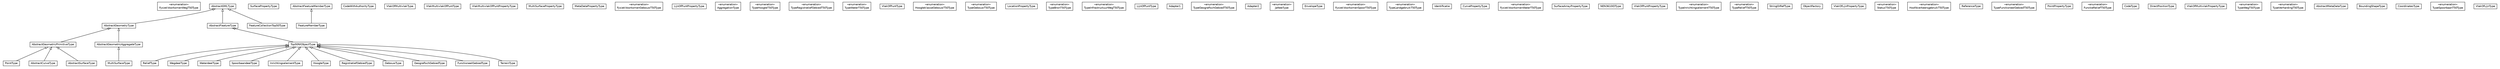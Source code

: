 #!/usr/local/bin/dot
#
# Class diagram 
# Generated by UMLGraph version R5_6-24-gf6e263 (http://www.umlgraph.org/)
#

digraph G {
	edge [fontname="Helvetica",fontsize=10,labelfontname="Helvetica",labelfontsize=10];
	node [fontname="Helvetica",fontsize=10,shape=plaintext];
	nodesep=0.25;
	ranksep=0.5;
	// nl.b3p.topnl.top50nl.FysiekVoorkomenWegT50Type
	c1761 [label=<<table title="nl.b3p.topnl.top50nl.FysiekVoorkomenWegT50Type" border="0" cellborder="1" cellspacing="0" cellpadding="2" port="p" href="./FysiekVoorkomenWegT50Type.html">
		<tr><td><table border="0" cellspacing="0" cellpadding="1">
<tr><td align="center" balign="center"> &#171;enumeration&#187; </td></tr>
<tr><td align="center" balign="center"> FysiekVoorkomenWegT50Type </td></tr>
		</table></td></tr>
		</table>>, URL="./FysiekVoorkomenWegT50Type.html", fontname="Helvetica", fontcolor="black", fontsize=10.0];
	// nl.b3p.topnl.top50nl.AbstractGeometricPrimitiveType
	c1762 [label=<<table title="nl.b3p.topnl.top50nl.AbstractGeometricPrimitiveType" border="0" cellborder="1" cellspacing="0" cellpadding="2" port="p" href="./AbstractGeometricPrimitiveType.html">
		<tr><td><table border="0" cellspacing="0" cellpadding="1">
<tr><td align="center" balign="center"><font face="Helvetica-Oblique"> AbstractGeometricPrimitiveType </font></td></tr>
		</table></td></tr>
		</table>>, URL="./AbstractGeometricPrimitiveType.html", fontname="Helvetica", fontcolor="black", fontsize=10.0];
	// nl.b3p.topnl.top50nl.SurfacePropertyType
	c1763 [label=<<table title="nl.b3p.topnl.top50nl.SurfacePropertyType" border="0" cellborder="1" cellspacing="0" cellpadding="2" port="p" href="./SurfacePropertyType.html">
		<tr><td><table border="0" cellspacing="0" cellpadding="1">
<tr><td align="center" balign="center"> SurfacePropertyType </td></tr>
		</table></td></tr>
		</table>>, URL="./SurfacePropertyType.html", fontname="Helvetica", fontcolor="black", fontsize=10.0];
	// nl.b3p.topnl.top50nl.FeatureMemberType
	c1764 [label=<<table title="nl.b3p.topnl.top50nl.FeatureMemberType" border="0" cellborder="1" cellspacing="0" cellpadding="2" port="p" href="./FeatureMemberType.html">
		<tr><td><table border="0" cellspacing="0" cellpadding="1">
<tr><td align="center" balign="center"> FeatureMemberType </td></tr>
		</table></td></tr>
		</table>>, URL="./FeatureMemberType.html", fontname="Helvetica", fontcolor="black", fontsize=10.0];
	// nl.b3p.topnl.top50nl.CodeWithAuthorityType
	c1765 [label=<<table title="nl.b3p.topnl.top50nl.CodeWithAuthorityType" border="0" cellborder="1" cellspacing="0" cellpadding="2" port="p" href="./CodeWithAuthorityType.html">
		<tr><td><table border="0" cellspacing="0" cellpadding="1">
<tr><td align="center" balign="center"> CodeWithAuthorityType </td></tr>
		</table></td></tr>
		</table>>, URL="./CodeWithAuthorityType.html", fontname="Helvetica", fontcolor="black", fontsize=10.0];
	// nl.b3p.topnl.top50nl.AbstractFeatureMemberType
	c1766 [label=<<table title="nl.b3p.topnl.top50nl.AbstractFeatureMemberType" border="0" cellborder="1" cellspacing="0" cellpadding="2" port="p" href="./AbstractFeatureMemberType.html">
		<tr><td><table border="0" cellspacing="0" cellpadding="1">
<tr><td align="center" balign="center"><font face="Helvetica-Oblique"> AbstractFeatureMemberType </font></td></tr>
		</table></td></tr>
		</table>>, URL="./AbstractFeatureMemberType.html", fontname="Helvetica", fontcolor="black", fontsize=10.0];
	// nl.b3p.topnl.top50nl.VlakOfMultivlakType
	c1767 [label=<<table title="nl.b3p.topnl.top50nl.VlakOfMultivlakType" border="0" cellborder="1" cellspacing="0" cellpadding="2" port="p" href="./VlakOfMultivlakType.html">
		<tr><td><table border="0" cellspacing="0" cellpadding="1">
<tr><td align="center" balign="center"> VlakOfMultivlakType </td></tr>
		</table></td></tr>
		</table>>, URL="./VlakOfMultivlakType.html", fontname="Helvetica", fontcolor="black", fontsize=10.0];
	// nl.b3p.topnl.top50nl.VlakMultivlakOfPuntType
	c1768 [label=<<table title="nl.b3p.topnl.top50nl.VlakMultivlakOfPuntType" border="0" cellborder="1" cellspacing="0" cellpadding="2" port="p" href="./VlakMultivlakOfPuntType.html">
		<tr><td><table border="0" cellspacing="0" cellpadding="1">
<tr><td align="center" balign="center"> VlakMultivlakOfPuntType </td></tr>
		</table></td></tr>
		</table>>, URL="./VlakMultivlakOfPuntType.html", fontname="Helvetica", fontcolor="black", fontsize=10.0];
	// nl.b3p.topnl.top50nl.VlakMultivlakOfPuntPropertyType
	c1769 [label=<<table title="nl.b3p.topnl.top50nl.VlakMultivlakOfPuntPropertyType" border="0" cellborder="1" cellspacing="0" cellpadding="2" port="p" href="./VlakMultivlakOfPuntPropertyType.html">
		<tr><td><table border="0" cellspacing="0" cellpadding="1">
<tr><td align="center" balign="center"> VlakMultivlakOfPuntPropertyType </td></tr>
		</table></td></tr>
		</table>>, URL="./VlakMultivlakOfPuntPropertyType.html", fontname="Helvetica", fontcolor="black", fontsize=10.0];
	// nl.b3p.topnl.top50nl.MultiSurfacePropertyType
	c1770 [label=<<table title="nl.b3p.topnl.top50nl.MultiSurfacePropertyType" border="0" cellborder="1" cellspacing="0" cellpadding="2" port="p" href="./MultiSurfacePropertyType.html">
		<tr><td><table border="0" cellspacing="0" cellpadding="1">
<tr><td align="center" balign="center"> MultiSurfacePropertyType </td></tr>
		</table></td></tr>
		</table>>, URL="./MultiSurfacePropertyType.html", fontname="Helvetica", fontcolor="black", fontsize=10.0];
	// nl.b3p.topnl.top50nl.PointType
	c1771 [label=<<table title="nl.b3p.topnl.top50nl.PointType" border="0" cellborder="1" cellspacing="0" cellpadding="2" port="p" href="./PointType.html">
		<tr><td><table border="0" cellspacing="0" cellpadding="1">
<tr><td align="center" balign="center"> PointType </td></tr>
		</table></td></tr>
		</table>>, URL="./PointType.html", fontname="Helvetica", fontcolor="black", fontsize=10.0];
	// nl.b3p.topnl.top50nl.MetaDataPropertyType
	c1772 [label=<<table title="nl.b3p.topnl.top50nl.MetaDataPropertyType" border="0" cellborder="1" cellspacing="0" cellpadding="2" port="p" href="./MetaDataPropertyType.html">
		<tr><td><table border="0" cellspacing="0" cellpadding="1">
<tr><td align="center" balign="center"> MetaDataPropertyType </td></tr>
		</table></td></tr>
		</table>>, URL="./MetaDataPropertyType.html", fontname="Helvetica", fontcolor="black", fontsize=10.0];
	// nl.b3p.topnl.top50nl.FysiekVoorkomenGebouwT50Type
	c1773 [label=<<table title="nl.b3p.topnl.top50nl.FysiekVoorkomenGebouwT50Type" border="0" cellborder="1" cellspacing="0" cellpadding="2" port="p" href="./FysiekVoorkomenGebouwT50Type.html">
		<tr><td><table border="0" cellspacing="0" cellpadding="1">
<tr><td align="center" balign="center"> &#171;enumeration&#187; </td></tr>
<tr><td align="center" balign="center"> FysiekVoorkomenGebouwT50Type </td></tr>
		</table></td></tr>
		</table>>, URL="./FysiekVoorkomenGebouwT50Type.html", fontname="Helvetica", fontcolor="black", fontsize=10.0];
	// nl.b3p.topnl.top50nl.LijnOfPuntPropertyType
	c1774 [label=<<table title="nl.b3p.topnl.top50nl.LijnOfPuntPropertyType" border="0" cellborder="1" cellspacing="0" cellpadding="2" port="p" href="./LijnOfPuntPropertyType.html">
		<tr><td><table border="0" cellspacing="0" cellpadding="1">
<tr><td align="center" balign="center"> LijnOfPuntPropertyType </td></tr>
		</table></td></tr>
		</table>>, URL="./LijnOfPuntPropertyType.html", fontname="Helvetica", fontcolor="black", fontsize=10.0];
	// nl.b3p.topnl.top50nl.AggregationType
	c1775 [label=<<table title="nl.b3p.topnl.top50nl.AggregationType" border="0" cellborder="1" cellspacing="0" cellpadding="2" port="p" href="./AggregationType.html">
		<tr><td><table border="0" cellspacing="0" cellpadding="1">
<tr><td align="center" balign="center"> &#171;enumeration&#187; </td></tr>
<tr><td align="center" balign="center"> AggregationType </td></tr>
		</table></td></tr>
		</table>>, URL="./AggregationType.html", fontname="Helvetica", fontcolor="black", fontsize=10.0];
	// nl.b3p.topnl.top50nl.AbstractGMLType
	c1776 [label=<<table title="nl.b3p.topnl.top50nl.AbstractGMLType" border="0" cellborder="1" cellspacing="0" cellpadding="2" port="p" href="./AbstractGMLType.html">
		<tr><td><table border="0" cellspacing="0" cellpadding="1">
<tr><td align="center" balign="center"><font face="Helvetica-Oblique"> AbstractGMLType </font></td></tr>
		</table></td></tr>
		</table>>, URL="./AbstractGMLType.html", fontname="Helvetica", fontcolor="black", fontsize=10.0];
	// nl.b3p.topnl.top50nl.TypeHoogteT50Type
	c1777 [label=<<table title="nl.b3p.topnl.top50nl.TypeHoogteT50Type" border="0" cellborder="1" cellspacing="0" cellpadding="2" port="p" href="./TypeHoogteT50Type.html">
		<tr><td><table border="0" cellspacing="0" cellpadding="1">
<tr><td align="center" balign="center"> &#171;enumeration&#187; </td></tr>
<tr><td align="center" balign="center"> TypeHoogteT50Type </td></tr>
		</table></td></tr>
		</table>>, URL="./TypeHoogteT50Type.html", fontname="Helvetica", fontcolor="black", fontsize=10.0];
	// nl.b3p.topnl.top50nl.TypeRegistratiefGebiedT50Type
	c1778 [label=<<table title="nl.b3p.topnl.top50nl.TypeRegistratiefGebiedT50Type" border="0" cellborder="1" cellspacing="0" cellpadding="2" port="p" href="./TypeRegistratiefGebiedT50Type.html">
		<tr><td><table border="0" cellspacing="0" cellpadding="1">
<tr><td align="center" balign="center"> &#171;enumeration&#187; </td></tr>
<tr><td align="center" balign="center"> TypeRegistratiefGebiedT50Type </td></tr>
		</table></td></tr>
		</table>>, URL="./TypeRegistratiefGebiedT50Type.html", fontname="Helvetica", fontcolor="black", fontsize=10.0];
	// nl.b3p.topnl.top50nl.TypeWaterT50Type
	c1779 [label=<<table title="nl.b3p.topnl.top50nl.TypeWaterT50Type" border="0" cellborder="1" cellspacing="0" cellpadding="2" port="p" href="./TypeWaterT50Type.html">
		<tr><td><table border="0" cellspacing="0" cellpadding="1">
<tr><td align="center" balign="center"> &#171;enumeration&#187; </td></tr>
<tr><td align="center" balign="center"> TypeWaterT50Type </td></tr>
		</table></td></tr>
		</table>>, URL="./TypeWaterT50Type.html", fontname="Helvetica", fontcolor="black", fontsize=10.0];
	// nl.b3p.topnl.top50nl.AbstractGeometricAggregateType
	c1780 [label=<<table title="nl.b3p.topnl.top50nl.AbstractGeometricAggregateType" border="0" cellborder="1" cellspacing="0" cellpadding="2" port="p" href="./AbstractGeometricAggregateType.html">
		<tr><td><table border="0" cellspacing="0" cellpadding="1">
<tr><td align="center" balign="center"><font face="Helvetica-Oblique"> AbstractGeometricAggregateType </font></td></tr>
		</table></td></tr>
		</table>>, URL="./AbstractGeometricAggregateType.html", fontname="Helvetica", fontcolor="black", fontsize=10.0];
	// nl.b3p.topnl.top50nl.ReliefType
	c1781 [label=<<table title="nl.b3p.topnl.top50nl.ReliefType" border="0" cellborder="1" cellspacing="0" cellpadding="2" port="p" href="./ReliefType.html">
		<tr><td><table border="0" cellspacing="0" cellpadding="1">
<tr><td align="center" balign="center"> ReliefType </td></tr>
		</table></td></tr>
		</table>>, URL="./ReliefType.html", fontname="Helvetica", fontcolor="black", fontsize=10.0];
	// nl.b3p.topnl.top50nl.WegdeelType
	c1782 [label=<<table title="nl.b3p.topnl.top50nl.WegdeelType" border="0" cellborder="1" cellspacing="0" cellpadding="2" port="p" href="./WegdeelType.html">
		<tr><td><table border="0" cellspacing="0" cellpadding="1">
<tr><td align="center" balign="center"> WegdeelType </td></tr>
		</table></td></tr>
		</table>>, URL="./WegdeelType.html", fontname="Helvetica", fontcolor="black", fontsize=10.0];
	// nl.b3p.topnl.top50nl.VlakOfPuntType
	c1783 [label=<<table title="nl.b3p.topnl.top50nl.VlakOfPuntType" border="0" cellborder="1" cellspacing="0" cellpadding="2" port="p" href="./VlakOfPuntType.html">
		<tr><td><table border="0" cellspacing="0" cellpadding="1">
<tr><td align="center" balign="center"> VlakOfPuntType </td></tr>
		</table></td></tr>
		</table>>, URL="./VlakOfPuntType.html", fontname="Helvetica", fontcolor="black", fontsize=10.0];
	// nl.b3p.topnl.top50nl.WaterdeelType
	c1784 [label=<<table title="nl.b3p.topnl.top50nl.WaterdeelType" border="0" cellborder="1" cellspacing="0" cellpadding="2" port="p" href="./WaterdeelType.html">
		<tr><td><table border="0" cellspacing="0" cellpadding="1">
<tr><td align="center" balign="center"> WaterdeelType </td></tr>
		</table></td></tr>
		</table>>, URL="./WaterdeelType.html", fontname="Helvetica", fontcolor="black", fontsize=10.0];
	// nl.b3p.topnl.top50nl.AbstractGeometryType
	c1785 [label=<<table title="nl.b3p.topnl.top50nl.AbstractGeometryType" border="0" cellborder="1" cellspacing="0" cellpadding="2" port="p" href="./AbstractGeometryType.html">
		<tr><td><table border="0" cellspacing="0" cellpadding="1">
<tr><td align="center" balign="center"><font face="Helvetica-Oblique"> AbstractGeometryType </font></td></tr>
		</table></td></tr>
		</table>>, URL="./AbstractGeometryType.html", fontname="Helvetica", fontcolor="black", fontsize=10.0];
	// nl.b3p.topnl.top50nl.AbstractCurveType
	c1786 [label=<<table title="nl.b3p.topnl.top50nl.AbstractCurveType" border="0" cellborder="1" cellspacing="0" cellpadding="2" port="p" href="./AbstractCurveType.html">
		<tr><td><table border="0" cellspacing="0" cellpadding="1">
<tr><td align="center" balign="center"><font face="Helvetica-Oblique"> AbstractCurveType </font></td></tr>
		</table></td></tr>
		</table>>, URL="./AbstractCurveType.html", fontname="Helvetica", fontcolor="black", fontsize=10.0];
	// nl.b3p.topnl.top50nl.HoogteklasseGebouwT50Type
	c1787 [label=<<table title="nl.b3p.topnl.top50nl.HoogteklasseGebouwT50Type" border="0" cellborder="1" cellspacing="0" cellpadding="2" port="p" href="./HoogteklasseGebouwT50Type.html">
		<tr><td><table border="0" cellspacing="0" cellpadding="1">
<tr><td align="center" balign="center"> &#171;enumeration&#187; </td></tr>
<tr><td align="center" balign="center"> HoogteklasseGebouwT50Type </td></tr>
		</table></td></tr>
		</table>>, URL="./HoogteklasseGebouwT50Type.html", fontname="Helvetica", fontcolor="black", fontsize=10.0];
	// nl.b3p.topnl.top50nl.TypeGebouwT50Type
	c1788 [label=<<table title="nl.b3p.topnl.top50nl.TypeGebouwT50Type" border="0" cellborder="1" cellspacing="0" cellpadding="2" port="p" href="./TypeGebouwT50Type.html">
		<tr><td><table border="0" cellspacing="0" cellpadding="1">
<tr><td align="center" balign="center"> &#171;enumeration&#187; </td></tr>
<tr><td align="center" balign="center"> TypeGebouwT50Type </td></tr>
		</table></td></tr>
		</table>>, URL="./TypeGebouwT50Type.html", fontname="Helvetica", fontcolor="black", fontsize=10.0];
	// nl.b3p.topnl.top50nl.SpoorbaandeelType
	c1789 [label=<<table title="nl.b3p.topnl.top50nl.SpoorbaandeelType" border="0" cellborder="1" cellspacing="0" cellpadding="2" port="p" href="./SpoorbaandeelType.html">
		<tr><td><table border="0" cellspacing="0" cellpadding="1">
<tr><td align="center" balign="center"> SpoorbaandeelType </td></tr>
		</table></td></tr>
		</table>>, URL="./SpoorbaandeelType.html", fontname="Helvetica", fontcolor="black", fontsize=10.0];
	// nl.b3p.topnl.top50nl.LocationPropertyType
	c1790 [label=<<table title="nl.b3p.topnl.top50nl.LocationPropertyType" border="0" cellborder="1" cellspacing="0" cellpadding="2" port="p" href="./LocationPropertyType.html">
		<tr><td><table border="0" cellspacing="0" cellpadding="1">
<tr><td align="center" balign="center"> LocationPropertyType </td></tr>
		</table></td></tr>
		</table>>, URL="./LocationPropertyType.html", fontname="Helvetica", fontcolor="black", fontsize=10.0];
	// nl.b3p.topnl.top50nl.TypeBronT50Type
	c1791 [label=<<table title="nl.b3p.topnl.top50nl.TypeBronT50Type" border="0" cellborder="1" cellspacing="0" cellpadding="2" port="p" href="./TypeBronT50Type.html">
		<tr><td><table border="0" cellspacing="0" cellpadding="1">
<tr><td align="center" balign="center"> &#171;enumeration&#187; </td></tr>
<tr><td align="center" balign="center"> TypeBronT50Type </td></tr>
		</table></td></tr>
		</table>>, URL="./TypeBronT50Type.html", fontname="Helvetica", fontcolor="black", fontsize=10.0];
	// nl.b3p.topnl.top50nl.TypeInfrastructuurWegT50Type
	c1792 [label=<<table title="nl.b3p.topnl.top50nl.TypeInfrastructuurWegT50Type" border="0" cellborder="1" cellspacing="0" cellpadding="2" port="p" href="./TypeInfrastructuurWegT50Type.html">
		<tr><td><table border="0" cellspacing="0" cellpadding="1">
<tr><td align="center" balign="center"> &#171;enumeration&#187; </td></tr>
<tr><td align="center" balign="center"> TypeInfrastructuurWegT50Type </td></tr>
		</table></td></tr>
		</table>>, URL="./TypeInfrastructuurWegT50Type.html", fontname="Helvetica", fontcolor="black", fontsize=10.0];
	// nl.b3p.topnl.top50nl.LijnOfPuntType
	c1793 [label=<<table title="nl.b3p.topnl.top50nl.LijnOfPuntType" border="0" cellborder="1" cellspacing="0" cellpadding="2" port="p" href="./LijnOfPuntType.html">
		<tr><td><table border="0" cellspacing="0" cellpadding="1">
<tr><td align="center" balign="center"> LijnOfPuntType </td></tr>
		</table></td></tr>
		</table>>, URL="./LijnOfPuntType.html", fontname="Helvetica", fontcolor="black", fontsize=10.0];
	// nl.b3p.topnl.top50nl.Adapter1
	c1794 [label=<<table title="nl.b3p.topnl.top50nl.Adapter1" border="0" cellborder="1" cellspacing="0" cellpadding="2" port="p" href="./Adapter1.html">
		<tr><td><table border="0" cellspacing="0" cellpadding="1">
<tr><td align="center" balign="center"> Adapter1 </td></tr>
		</table></td></tr>
		</table>>, URL="./Adapter1.html", fontname="Helvetica", fontcolor="black", fontsize=10.0];
	// nl.b3p.topnl.top50nl.TypeGeografischGebiedT50Type
	c1795 [label=<<table title="nl.b3p.topnl.top50nl.TypeGeografischGebiedT50Type" border="0" cellborder="1" cellspacing="0" cellpadding="2" port="p" href="./TypeGeografischGebiedT50Type.html">
		<tr><td><table border="0" cellspacing="0" cellpadding="1">
<tr><td align="center" balign="center"> &#171;enumeration&#187; </td></tr>
<tr><td align="center" balign="center"> TypeGeografischGebiedT50Type </td></tr>
		</table></td></tr>
		</table>>, URL="./TypeGeografischGebiedT50Type.html", fontname="Helvetica", fontcolor="black", fontsize=10.0];
	// nl.b3p.topnl.top50nl.Adapter2
	c1796 [label=<<table title="nl.b3p.topnl.top50nl.Adapter2" border="0" cellborder="1" cellspacing="0" cellpadding="2" port="p" href="./Adapter2.html">
		<tr><td><table border="0" cellspacing="0" cellpadding="1">
<tr><td align="center" balign="center"> Adapter2 </td></tr>
		</table></td></tr>
		</table>>, URL="./Adapter2.html", fontname="Helvetica", fontcolor="black", fontsize=10.0];
	// nl.b3p.topnl.top50nl.JaNeeType
	c1797 [label=<<table title="nl.b3p.topnl.top50nl.JaNeeType" border="0" cellborder="1" cellspacing="0" cellpadding="2" port="p" href="./JaNeeType.html">
		<tr><td><table border="0" cellspacing="0" cellpadding="1">
<tr><td align="center" balign="center"> &#171;enumeration&#187; </td></tr>
<tr><td align="center" balign="center"> JaNeeType </td></tr>
		</table></td></tr>
		</table>>, URL="./JaNeeType.html", fontname="Helvetica", fontcolor="black", fontsize=10.0];
	// nl.b3p.topnl.top50nl.EnvelopeType
	c1798 [label=<<table title="nl.b3p.topnl.top50nl.EnvelopeType" border="0" cellborder="1" cellspacing="0" cellpadding="2" port="p" href="./EnvelopeType.html">
		<tr><td><table border="0" cellspacing="0" cellpadding="1">
<tr><td align="center" balign="center"> EnvelopeType </td></tr>
		</table></td></tr>
		</table>>, URL="./EnvelopeType.html", fontname="Helvetica", fontcolor="black", fontsize=10.0];
	// nl.b3p.topnl.top50nl.InrichtingselementType
	c1799 [label=<<table title="nl.b3p.topnl.top50nl.InrichtingselementType" border="0" cellborder="1" cellspacing="0" cellpadding="2" port="p" href="./InrichtingselementType.html">
		<tr><td><table border="0" cellspacing="0" cellpadding="1">
<tr><td align="center" balign="center"> InrichtingselementType </td></tr>
		</table></td></tr>
		</table>>, URL="./InrichtingselementType.html", fontname="Helvetica", fontcolor="black", fontsize=10.0];
	// nl.b3p.topnl.top50nl.FysiekVoorkomenSpoorT50Type
	c1800 [label=<<table title="nl.b3p.topnl.top50nl.FysiekVoorkomenSpoorT50Type" border="0" cellborder="1" cellspacing="0" cellpadding="2" port="p" href="./FysiekVoorkomenSpoorT50Type.html">
		<tr><td><table border="0" cellspacing="0" cellpadding="1">
<tr><td align="center" balign="center"> &#171;enumeration&#187; </td></tr>
<tr><td align="center" balign="center"> FysiekVoorkomenSpoorT50Type </td></tr>
		</table></td></tr>
		</table>>, URL="./FysiekVoorkomenSpoorT50Type.html", fontname="Helvetica", fontcolor="black", fontsize=10.0];
	// nl.b3p.topnl.top50nl.TypeLandgebruikT50Type
	c1801 [label=<<table title="nl.b3p.topnl.top50nl.TypeLandgebruikT50Type" border="0" cellborder="1" cellspacing="0" cellpadding="2" port="p" href="./TypeLandgebruikT50Type.html">
		<tr><td><table border="0" cellspacing="0" cellpadding="1">
<tr><td align="center" balign="center"> &#171;enumeration&#187; </td></tr>
<tr><td align="center" balign="center"> TypeLandgebruikT50Type </td></tr>
		</table></td></tr>
		</table>>, URL="./TypeLandgebruikT50Type.html", fontname="Helvetica", fontcolor="black", fontsize=10.0];
	// nl.b3p.topnl.top50nl.Top50NlObjectType
	c1802 [label=<<table title="nl.b3p.topnl.top50nl.Top50NlObjectType" border="0" cellborder="1" cellspacing="0" cellpadding="2" port="p" href="./Top50NlObjectType.html">
		<tr><td><table border="0" cellspacing="0" cellpadding="1">
<tr><td align="center" balign="center"><font face="Helvetica-Oblique"> Top50NlObjectType </font></td></tr>
		</table></td></tr>
		</table>>, URL="./Top50NlObjectType.html", fontname="Helvetica", fontcolor="black", fontsize=10.0];
	// nl.b3p.topnl.top50nl.Top50NlObjectType.Identificatie
	c1803 [label=<<table title="nl.b3p.topnl.top50nl.Top50NlObjectType.Identificatie" border="0" cellborder="1" cellspacing="0" cellpadding="2" port="p" href="./Top50NlObjectType.Identificatie.html">
		<tr><td><table border="0" cellspacing="0" cellpadding="1">
<tr><td align="center" balign="center"> Identificatie </td></tr>
		</table></td></tr>
		</table>>, URL="./Top50NlObjectType.Identificatie.html", fontname="Helvetica", fontcolor="black", fontsize=10.0];
	// nl.b3p.topnl.top50nl.CurvePropertyType
	c1804 [label=<<table title="nl.b3p.topnl.top50nl.CurvePropertyType" border="0" cellborder="1" cellspacing="0" cellpadding="2" port="p" href="./CurvePropertyType.html">
		<tr><td><table border="0" cellspacing="0" cellpadding="1">
<tr><td align="center" balign="center"> CurvePropertyType </td></tr>
		</table></td></tr>
		</table>>, URL="./CurvePropertyType.html", fontname="Helvetica", fontcolor="black", fontsize=10.0];
	// nl.b3p.topnl.top50nl.FysiekVoorkomenWaterT50Type
	c1805 [label=<<table title="nl.b3p.topnl.top50nl.FysiekVoorkomenWaterT50Type" border="0" cellborder="1" cellspacing="0" cellpadding="2" port="p" href="./FysiekVoorkomenWaterT50Type.html">
		<tr><td><table border="0" cellspacing="0" cellpadding="1">
<tr><td align="center" balign="center"> &#171;enumeration&#187; </td></tr>
<tr><td align="center" balign="center"> FysiekVoorkomenWaterT50Type </td></tr>
		</table></td></tr>
		</table>>, URL="./FysiekVoorkomenWaterT50Type.html", fontname="Helvetica", fontcolor="black", fontsize=10.0];
	// nl.b3p.topnl.top50nl.SurfaceArrayPropertyType
	c1806 [label=<<table title="nl.b3p.topnl.top50nl.SurfaceArrayPropertyType" border="0" cellborder="1" cellspacing="0" cellpadding="2" port="p" href="./SurfaceArrayPropertyType.html">
		<tr><td><table border="0" cellspacing="0" cellpadding="1">
<tr><td align="center" balign="center"> SurfaceArrayPropertyType </td></tr>
		</table></td></tr>
		</table>>, URL="./SurfaceArrayPropertyType.html", fontname="Helvetica", fontcolor="black", fontsize=10.0];
	// nl.b3p.topnl.top50nl.NEN3610IDType
	c1807 [label=<<table title="nl.b3p.topnl.top50nl.NEN3610IDType" border="0" cellborder="1" cellspacing="0" cellpadding="2" port="p" href="./NEN3610IDType.html">
		<tr><td><table border="0" cellspacing="0" cellpadding="1">
<tr><td align="center" balign="center"> NEN3610IDType </td></tr>
		</table></td></tr>
		</table>>, URL="./NEN3610IDType.html", fontname="Helvetica", fontcolor="black", fontsize=10.0];
	// nl.b3p.topnl.top50nl.AbstractFeatureType
	c1808 [label=<<table title="nl.b3p.topnl.top50nl.AbstractFeatureType" border="0" cellborder="1" cellspacing="0" cellpadding="2" port="p" href="./AbstractFeatureType.html">
		<tr><td><table border="0" cellspacing="0" cellpadding="1">
<tr><td align="center" balign="center"><font face="Helvetica-Oblique"> AbstractFeatureType </font></td></tr>
		</table></td></tr>
		</table>>, URL="./AbstractFeatureType.html", fontname="Helvetica", fontcolor="black", fontsize=10.0];
	// nl.b3p.topnl.top50nl.VlakOfPuntPropertyType
	c1809 [label=<<table title="nl.b3p.topnl.top50nl.VlakOfPuntPropertyType" border="0" cellborder="1" cellspacing="0" cellpadding="2" port="p" href="./VlakOfPuntPropertyType.html">
		<tr><td><table border="0" cellspacing="0" cellpadding="1">
<tr><td align="center" balign="center"> VlakOfPuntPropertyType </td></tr>
		</table></td></tr>
		</table>>, URL="./VlakOfPuntPropertyType.html", fontname="Helvetica", fontcolor="black", fontsize=10.0];
	// nl.b3p.topnl.top50nl.TypeInrichtingselementT50Type
	c1810 [label=<<table title="nl.b3p.topnl.top50nl.TypeInrichtingselementT50Type" border="0" cellborder="1" cellspacing="0" cellpadding="2" port="p" href="./TypeInrichtingselementT50Type.html">
		<tr><td><table border="0" cellspacing="0" cellpadding="1">
<tr><td align="center" balign="center"> &#171;enumeration&#187; </td></tr>
<tr><td align="center" balign="center"> TypeInrichtingselementT50Type </td></tr>
		</table></td></tr>
		</table>>, URL="./TypeInrichtingselementT50Type.html", fontname="Helvetica", fontcolor="black", fontsize=10.0];
	// nl.b3p.topnl.top50nl.TypeReliefT50Type
	c1811 [label=<<table title="nl.b3p.topnl.top50nl.TypeReliefT50Type" border="0" cellborder="1" cellspacing="0" cellpadding="2" port="p" href="./TypeReliefT50Type.html">
		<tr><td><table border="0" cellspacing="0" cellpadding="1">
<tr><td align="center" balign="center"> &#171;enumeration&#187; </td></tr>
<tr><td align="center" balign="center"> TypeReliefT50Type </td></tr>
		</table></td></tr>
		</table>>, URL="./TypeReliefT50Type.html", fontname="Helvetica", fontcolor="black", fontsize=10.0];
	// nl.b3p.topnl.top50nl.HoogteType
	c1812 [label=<<table title="nl.b3p.topnl.top50nl.HoogteType" border="0" cellborder="1" cellspacing="0" cellpadding="2" port="p" href="./HoogteType.html">
		<tr><td><table border="0" cellspacing="0" cellpadding="1">
<tr><td align="center" balign="center"> HoogteType </td></tr>
		</table></td></tr>
		</table>>, URL="./HoogteType.html", fontname="Helvetica", fontcolor="black", fontsize=10.0];
	// nl.b3p.topnl.top50nl.StringOrRefType
	c1813 [label=<<table title="nl.b3p.topnl.top50nl.StringOrRefType" border="0" cellborder="1" cellspacing="0" cellpadding="2" port="p" href="./StringOrRefType.html">
		<tr><td><table border="0" cellspacing="0" cellpadding="1">
<tr><td align="center" balign="center"> StringOrRefType </td></tr>
		</table></td></tr>
		</table>>, URL="./StringOrRefType.html", fontname="Helvetica", fontcolor="black", fontsize=10.0];
	// nl.b3p.topnl.top50nl.ObjectFactory
	c1814 [label=<<table title="nl.b3p.topnl.top50nl.ObjectFactory" border="0" cellborder="1" cellspacing="0" cellpadding="2" port="p" href="./ObjectFactory.html">
		<tr><td><table border="0" cellspacing="0" cellpadding="1">
<tr><td align="center" balign="center"> ObjectFactory </td></tr>
		</table></td></tr>
		</table>>, URL="./ObjectFactory.html", fontname="Helvetica", fontcolor="black", fontsize=10.0];
	// nl.b3p.topnl.top50nl.VlakOfLijnPropertyType
	c1815 [label=<<table title="nl.b3p.topnl.top50nl.VlakOfLijnPropertyType" border="0" cellborder="1" cellspacing="0" cellpadding="2" port="p" href="./VlakOfLijnPropertyType.html">
		<tr><td><table border="0" cellspacing="0" cellpadding="1">
<tr><td align="center" balign="center"> VlakOfLijnPropertyType </td></tr>
		</table></td></tr>
		</table>>, URL="./VlakOfLijnPropertyType.html", fontname="Helvetica", fontcolor="black", fontsize=10.0];
	// nl.b3p.topnl.top50nl.StatusT50Type
	c1816 [label=<<table title="nl.b3p.topnl.top50nl.StatusT50Type" border="0" cellborder="1" cellspacing="0" cellpadding="2" port="p" href="./StatusT50Type.html">
		<tr><td><table border="0" cellspacing="0" cellpadding="1">
<tr><td align="center" balign="center"> &#171;enumeration&#187; </td></tr>
<tr><td align="center" balign="center"> StatusT50Type </td></tr>
		</table></td></tr>
		</table>>, URL="./StatusT50Type.html", fontname="Helvetica", fontcolor="black", fontsize=10.0];
	// nl.b3p.topnl.top50nl.HoofdverkeersgebruikT50Type
	c1817 [label=<<table title="nl.b3p.topnl.top50nl.HoofdverkeersgebruikT50Type" border="0" cellborder="1" cellspacing="0" cellpadding="2" port="p" href="./HoofdverkeersgebruikT50Type.html">
		<tr><td><table border="0" cellspacing="0" cellpadding="1">
<tr><td align="center" balign="center"> &#171;enumeration&#187; </td></tr>
<tr><td align="center" balign="center"> HoofdverkeersgebruikT50Type </td></tr>
		</table></td></tr>
		</table>>, URL="./HoofdverkeersgebruikT50Type.html", fontname="Helvetica", fontcolor="black", fontsize=10.0];
	// nl.b3p.topnl.top50nl.ReferenceType
	c1818 [label=<<table title="nl.b3p.topnl.top50nl.ReferenceType" border="0" cellborder="1" cellspacing="0" cellpadding="2" port="p" href="./ReferenceType.html">
		<tr><td><table border="0" cellspacing="0" cellpadding="1">
<tr><td align="center" balign="center"> ReferenceType </td></tr>
		</table></td></tr>
		</table>>, URL="./ReferenceType.html", fontname="Helvetica", fontcolor="black", fontsize=10.0];
	// nl.b3p.topnl.top50nl.TypeFunctioneelGebiedT50Type
	c1819 [label=<<table title="nl.b3p.topnl.top50nl.TypeFunctioneelGebiedT50Type" border="0" cellborder="1" cellspacing="0" cellpadding="2" port="p" href="./TypeFunctioneelGebiedT50Type.html">
		<tr><td><table border="0" cellspacing="0" cellpadding="1">
<tr><td align="center" balign="center"> &#171;enumeration&#187; </td></tr>
<tr><td align="center" balign="center"> TypeFunctioneelGebiedT50Type </td></tr>
		</table></td></tr>
		</table>>, URL="./TypeFunctioneelGebiedT50Type.html", fontname="Helvetica", fontcolor="black", fontsize=10.0];
	// nl.b3p.topnl.top50nl.PointPropertyType
	c1820 [label=<<table title="nl.b3p.topnl.top50nl.PointPropertyType" border="0" cellborder="1" cellspacing="0" cellpadding="2" port="p" href="./PointPropertyType.html">
		<tr><td><table border="0" cellspacing="0" cellpadding="1">
<tr><td align="center" balign="center"> PointPropertyType </td></tr>
		</table></td></tr>
		</table>>, URL="./PointPropertyType.html", fontname="Helvetica", fontcolor="black", fontsize=10.0];
	// nl.b3p.topnl.top50nl.FunctieReliefT50Type
	c1821 [label=<<table title="nl.b3p.topnl.top50nl.FunctieReliefT50Type" border="0" cellborder="1" cellspacing="0" cellpadding="2" port="p" href="./FunctieReliefT50Type.html">
		<tr><td><table border="0" cellspacing="0" cellpadding="1">
<tr><td align="center" balign="center"> &#171;enumeration&#187; </td></tr>
<tr><td align="center" balign="center"> FunctieReliefT50Type </td></tr>
		</table></td></tr>
		</table>>, URL="./FunctieReliefT50Type.html", fontname="Helvetica", fontcolor="black", fontsize=10.0];
	// nl.b3p.topnl.top50nl.MultiSurfaceType
	c1822 [label=<<table title="nl.b3p.topnl.top50nl.MultiSurfaceType" border="0" cellborder="1" cellspacing="0" cellpadding="2" port="p" href="./MultiSurfaceType.html">
		<tr><td><table border="0" cellspacing="0" cellpadding="1">
<tr><td align="center" balign="center"> MultiSurfaceType </td></tr>
		</table></td></tr>
		</table>>, URL="./MultiSurfaceType.html", fontname="Helvetica", fontcolor="black", fontsize=10.0];
	// nl.b3p.topnl.top50nl.CodeType
	c1823 [label=<<table title="nl.b3p.topnl.top50nl.CodeType" border="0" cellborder="1" cellspacing="0" cellpadding="2" port="p" href="./CodeType.html">
		<tr><td><table border="0" cellspacing="0" cellpadding="1">
<tr><td align="center" balign="center"> CodeType </td></tr>
		</table></td></tr>
		</table>>, URL="./CodeType.html", fontname="Helvetica", fontcolor="black", fontsize=10.0];
	// nl.b3p.topnl.top50nl.DirectPositionType
	c1824 [label=<<table title="nl.b3p.topnl.top50nl.DirectPositionType" border="0" cellborder="1" cellspacing="0" cellpadding="2" port="p" href="./DirectPositionType.html">
		<tr><td><table border="0" cellspacing="0" cellpadding="1">
<tr><td align="center" balign="center"> DirectPositionType </td></tr>
		</table></td></tr>
		</table>>, URL="./DirectPositionType.html", fontname="Helvetica", fontcolor="black", fontsize=10.0];
	// nl.b3p.topnl.top50nl.VlakOfMultivlakPropertyType
	c1825 [label=<<table title="nl.b3p.topnl.top50nl.VlakOfMultivlakPropertyType" border="0" cellborder="1" cellspacing="0" cellpadding="2" port="p" href="./VlakOfMultivlakPropertyType.html">
		<tr><td><table border="0" cellspacing="0" cellpadding="1">
<tr><td align="center" balign="center"> VlakOfMultivlakPropertyType </td></tr>
		</table></td></tr>
		</table>>, URL="./VlakOfMultivlakPropertyType.html", fontname="Helvetica", fontcolor="black", fontsize=10.0];
	// nl.b3p.topnl.top50nl.TypeWegT50Type
	c1826 [label=<<table title="nl.b3p.topnl.top50nl.TypeWegT50Type" border="0" cellborder="1" cellspacing="0" cellpadding="2" port="p" href="./TypeWegT50Type.html">
		<tr><td><table border="0" cellspacing="0" cellpadding="1">
<tr><td align="center" balign="center"> &#171;enumeration&#187; </td></tr>
<tr><td align="center" balign="center"> TypeWegT50Type </td></tr>
		</table></td></tr>
		</table>>, URL="./TypeWegT50Type.html", fontname="Helvetica", fontcolor="black", fontsize=10.0];
	// nl.b3p.topnl.top50nl.AbstractSurfaceType
	c1827 [label=<<table title="nl.b3p.topnl.top50nl.AbstractSurfaceType" border="0" cellborder="1" cellspacing="0" cellpadding="2" port="p" href="./AbstractSurfaceType.html">
		<tr><td><table border="0" cellspacing="0" cellpadding="1">
<tr><td align="center" balign="center"><font face="Helvetica-Oblique"> AbstractSurfaceType </font></td></tr>
		</table></td></tr>
		</table>>, URL="./AbstractSurfaceType.html", fontname="Helvetica", fontcolor="black", fontsize=10.0];
	// nl.b3p.topnl.top50nl.TypeVerhardingT50Type
	c1828 [label=<<table title="nl.b3p.topnl.top50nl.TypeVerhardingT50Type" border="0" cellborder="1" cellspacing="0" cellpadding="2" port="p" href="./TypeVerhardingT50Type.html">
		<tr><td><table border="0" cellspacing="0" cellpadding="1">
<tr><td align="center" balign="center"> &#171;enumeration&#187; </td></tr>
<tr><td align="center" balign="center"> TypeVerhardingT50Type </td></tr>
		</table></td></tr>
		</table>>, URL="./TypeVerhardingT50Type.html", fontname="Helvetica", fontcolor="black", fontsize=10.0];
	// nl.b3p.topnl.top50nl.RegistratiefGebiedType
	c1829 [label=<<table title="nl.b3p.topnl.top50nl.RegistratiefGebiedType" border="0" cellborder="1" cellspacing="0" cellpadding="2" port="p" href="./RegistratiefGebiedType.html">
		<tr><td><table border="0" cellspacing="0" cellpadding="1">
<tr><td align="center" balign="center"> RegistratiefGebiedType </td></tr>
		</table></td></tr>
		</table>>, URL="./RegistratiefGebiedType.html", fontname="Helvetica", fontcolor="black", fontsize=10.0];
	// nl.b3p.topnl.top50nl.AbstractMetaDataType
	c1830 [label=<<table title="nl.b3p.topnl.top50nl.AbstractMetaDataType" border="0" cellborder="1" cellspacing="0" cellpadding="2" port="p" href="./AbstractMetaDataType.html">
		<tr><td><table border="0" cellspacing="0" cellpadding="1">
<tr><td align="center" balign="center"><font face="Helvetica-Oblique"> AbstractMetaDataType </font></td></tr>
		</table></td></tr>
		</table>>, URL="./AbstractMetaDataType.html", fontname="Helvetica", fontcolor="black", fontsize=10.0];
	// nl.b3p.topnl.top50nl.GebouwType
	c1831 [label=<<table title="nl.b3p.topnl.top50nl.GebouwType" border="0" cellborder="1" cellspacing="0" cellpadding="2" port="p" href="./GebouwType.html">
		<tr><td><table border="0" cellspacing="0" cellpadding="1">
<tr><td align="center" balign="center"> GebouwType </td></tr>
		</table></td></tr>
		</table>>, URL="./GebouwType.html", fontname="Helvetica", fontcolor="black", fontsize=10.0];
	// nl.b3p.topnl.top50nl.GeografischGebiedType
	c1832 [label=<<table title="nl.b3p.topnl.top50nl.GeografischGebiedType" border="0" cellborder="1" cellspacing="0" cellpadding="2" port="p" href="./GeografischGebiedType.html">
		<tr><td><table border="0" cellspacing="0" cellpadding="1">
<tr><td align="center" balign="center"> GeografischGebiedType </td></tr>
		</table></td></tr>
		</table>>, URL="./GeografischGebiedType.html", fontname="Helvetica", fontcolor="black", fontsize=10.0];
	// nl.b3p.topnl.top50nl.BoundingShapeType
	c1833 [label=<<table title="nl.b3p.topnl.top50nl.BoundingShapeType" border="0" cellborder="1" cellspacing="0" cellpadding="2" port="p" href="./BoundingShapeType.html">
		<tr><td><table border="0" cellspacing="0" cellpadding="1">
<tr><td align="center" balign="center"> BoundingShapeType </td></tr>
		</table></td></tr>
		</table>>, URL="./BoundingShapeType.html", fontname="Helvetica", fontcolor="black", fontsize=10.0];
	// nl.b3p.topnl.top50nl.FeatureCollectionTop50Type
	c1834 [label=<<table title="nl.b3p.topnl.top50nl.FeatureCollectionTop50Type" border="0" cellborder="1" cellspacing="0" cellpadding="2" port="p" href="./FeatureCollectionTop50Type.html">
		<tr><td><table border="0" cellspacing="0" cellpadding="1">
<tr><td align="center" balign="center"> FeatureCollectionTop50Type </td></tr>
		</table></td></tr>
		</table>>, URL="./FeatureCollectionTop50Type.html", fontname="Helvetica", fontcolor="black", fontsize=10.0];
	// nl.b3p.topnl.top50nl.FunctioneelGebiedType
	c1835 [label=<<table title="nl.b3p.topnl.top50nl.FunctioneelGebiedType" border="0" cellborder="1" cellspacing="0" cellpadding="2" port="p" href="./FunctioneelGebiedType.html">
		<tr><td><table border="0" cellspacing="0" cellpadding="1">
<tr><td align="center" balign="center"> FunctioneelGebiedType </td></tr>
		</table></td></tr>
		</table>>, URL="./FunctioneelGebiedType.html", fontname="Helvetica", fontcolor="black", fontsize=10.0];
	// nl.b3p.topnl.top50nl.CoordinatesType
	c1836 [label=<<table title="nl.b3p.topnl.top50nl.CoordinatesType" border="0" cellborder="1" cellspacing="0" cellpadding="2" port="p" href="./CoordinatesType.html">
		<tr><td><table border="0" cellspacing="0" cellpadding="1">
<tr><td align="center" balign="center"> CoordinatesType </td></tr>
		</table></td></tr>
		</table>>, URL="./CoordinatesType.html", fontname="Helvetica", fontcolor="black", fontsize=10.0];
	// nl.b3p.topnl.top50nl.TerreinType
	c1837 [label=<<table title="nl.b3p.topnl.top50nl.TerreinType" border="0" cellborder="1" cellspacing="0" cellpadding="2" port="p" href="./TerreinType.html">
		<tr><td><table border="0" cellspacing="0" cellpadding="1">
<tr><td align="center" balign="center"> TerreinType </td></tr>
		</table></td></tr>
		</table>>, URL="./TerreinType.html", fontname="Helvetica", fontcolor="black", fontsize=10.0];
	// nl.b3p.topnl.top50nl.TypeSpoorbaanT50Type
	c1838 [label=<<table title="nl.b3p.topnl.top50nl.TypeSpoorbaanT50Type" border="0" cellborder="1" cellspacing="0" cellpadding="2" port="p" href="./TypeSpoorbaanT50Type.html">
		<tr><td><table border="0" cellspacing="0" cellpadding="1">
<tr><td align="center" balign="center"> &#171;enumeration&#187; </td></tr>
<tr><td align="center" balign="center"> TypeSpoorbaanT50Type </td></tr>
		</table></td></tr>
		</table>>, URL="./TypeSpoorbaanT50Type.html", fontname="Helvetica", fontcolor="black", fontsize=10.0];
	// nl.b3p.topnl.top50nl.VlakOfLijnType
	c1839 [label=<<table title="nl.b3p.topnl.top50nl.VlakOfLijnType" border="0" cellborder="1" cellspacing="0" cellpadding="2" port="p" href="./VlakOfLijnType.html">
		<tr><td><table border="0" cellspacing="0" cellpadding="1">
<tr><td align="center" balign="center"> VlakOfLijnType </td></tr>
		</table></td></tr>
		</table>>, URL="./VlakOfLijnType.html", fontname="Helvetica", fontcolor="black", fontsize=10.0];
	//nl.b3p.topnl.top50nl.AbstractGeometricPrimitiveType extends nl.b3p.topnl.top50nl.AbstractGeometryType
	c1785:p -> c1762:p [dir=back,arrowtail=empty];
	//nl.b3p.topnl.top50nl.FeatureMemberType extends nl.b3p.topnl.top50nl.AbstractFeatureMemberType
	c1766:p -> c1764:p [dir=back,arrowtail=empty];
	//nl.b3p.topnl.top50nl.PointType extends nl.b3p.topnl.top50nl.AbstractGeometricPrimitiveType
	c1762:p -> c1771:p [dir=back,arrowtail=empty];
	//nl.b3p.topnl.top50nl.AbstractGeometricAggregateType extends nl.b3p.topnl.top50nl.AbstractGeometryType
	c1785:p -> c1780:p [dir=back,arrowtail=empty];
	//nl.b3p.topnl.top50nl.ReliefType extends nl.b3p.topnl.top50nl.Top50NlObjectType
	c1802:p -> c1781:p [dir=back,arrowtail=empty];
	//nl.b3p.topnl.top50nl.WegdeelType extends nl.b3p.topnl.top50nl.Top50NlObjectType
	c1802:p -> c1782:p [dir=back,arrowtail=empty];
	//nl.b3p.topnl.top50nl.WaterdeelType extends nl.b3p.topnl.top50nl.Top50NlObjectType
	c1802:p -> c1784:p [dir=back,arrowtail=empty];
	//nl.b3p.topnl.top50nl.AbstractGeometryType extends nl.b3p.topnl.top50nl.AbstractGMLType
	c1776:p -> c1785:p [dir=back,arrowtail=empty];
	//nl.b3p.topnl.top50nl.AbstractCurveType extends nl.b3p.topnl.top50nl.AbstractGeometricPrimitiveType
	c1762:p -> c1786:p [dir=back,arrowtail=empty];
	//nl.b3p.topnl.top50nl.SpoorbaandeelType extends nl.b3p.topnl.top50nl.Top50NlObjectType
	c1802:p -> c1789:p [dir=back,arrowtail=empty];
	//nl.b3p.topnl.top50nl.InrichtingselementType extends nl.b3p.topnl.top50nl.Top50NlObjectType
	c1802:p -> c1799:p [dir=back,arrowtail=empty];
	//nl.b3p.topnl.top50nl.Top50NlObjectType extends nl.b3p.topnl.top50nl.AbstractFeatureType
	c1808:p -> c1802:p [dir=back,arrowtail=empty];
	//nl.b3p.topnl.top50nl.AbstractFeatureType extends nl.b3p.topnl.top50nl.AbstractGMLType
	c1776:p -> c1808:p [dir=back,arrowtail=empty];
	//nl.b3p.topnl.top50nl.HoogteType extends nl.b3p.topnl.top50nl.Top50NlObjectType
	c1802:p -> c1812:p [dir=back,arrowtail=empty];
	//nl.b3p.topnl.top50nl.MultiSurfaceType extends nl.b3p.topnl.top50nl.AbstractGeometricAggregateType
	c1780:p -> c1822:p [dir=back,arrowtail=empty];
	//nl.b3p.topnl.top50nl.AbstractSurfaceType extends nl.b3p.topnl.top50nl.AbstractGeometricPrimitiveType
	c1762:p -> c1827:p [dir=back,arrowtail=empty];
	//nl.b3p.topnl.top50nl.RegistratiefGebiedType extends nl.b3p.topnl.top50nl.Top50NlObjectType
	c1802:p -> c1829:p [dir=back,arrowtail=empty];
	//nl.b3p.topnl.top50nl.GebouwType extends nl.b3p.topnl.top50nl.Top50NlObjectType
	c1802:p -> c1831:p [dir=back,arrowtail=empty];
	//nl.b3p.topnl.top50nl.GeografischGebiedType extends nl.b3p.topnl.top50nl.Top50NlObjectType
	c1802:p -> c1832:p [dir=back,arrowtail=empty];
	//nl.b3p.topnl.top50nl.FeatureCollectionTop50Type extends nl.b3p.topnl.top50nl.AbstractGMLType
	c1776:p -> c1834:p [dir=back,arrowtail=empty];
	//nl.b3p.topnl.top50nl.FunctioneelGebiedType extends nl.b3p.topnl.top50nl.Top50NlObjectType
	c1802:p -> c1835:p [dir=back,arrowtail=empty];
	//nl.b3p.topnl.top50nl.TerreinType extends nl.b3p.topnl.top50nl.Top50NlObjectType
	c1802:p -> c1837:p [dir=back,arrowtail=empty];
}

